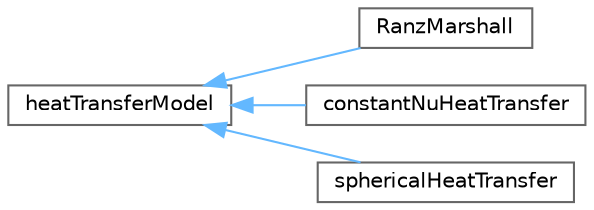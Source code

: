 digraph "Graphical Class Hierarchy"
{
 // LATEX_PDF_SIZE
  bgcolor="transparent";
  edge [fontname=Helvetica,fontsize=10,labelfontname=Helvetica,labelfontsize=10];
  node [fontname=Helvetica,fontsize=10,shape=box,height=0.2,width=0.4];
  rankdir="LR";
  Node0 [id="Node000000",label="heatTransferModel",height=0.2,width=0.4,color="grey40", fillcolor="white", style="filled",URL="$classFoam_1_1heatTransferModel.html",tooltip=" "];
  Node0 -> Node1 [id="edge4770_Node000000_Node000001",dir="back",color="steelblue1",style="solid",tooltip=" "];
  Node1 [id="Node000001",label="RanzMarshall",height=0.2,width=0.4,color="grey40", fillcolor="white", style="filled",URL="$classFoam_1_1heatTransferModels_1_1RanzMarshall.html",tooltip="Ranz-Marshall correlation for turbulent heat transfer from the surface of a sphere to the surrounding..."];
  Node0 -> Node2 [id="edge4771_Node000000_Node000002",dir="back",color="steelblue1",style="solid",tooltip=" "];
  Node2 [id="Node000002",label="constantNuHeatTransfer",height=0.2,width=0.4,color="grey40", fillcolor="white", style="filled",URL="$classFoam_1_1heatTransferModels_1_1constantNuHeatTransfer.html",tooltip="Model which applies a user provided constant Nusselt number for interfacial heat transfer."];
  Node0 -> Node3 [id="edge4772_Node000000_Node000003",dir="back",color="steelblue1",style="solid",tooltip=" "];
  Node3 [id="Node000003",label="sphericalHeatTransfer",height=0.2,width=0.4,color="grey40", fillcolor="white", style="filled",URL="$classFoam_1_1heatTransferModels_1_1sphericalHeatTransfer.html",tooltip="Model which applies an analytical solution for heat transfer from the surface of a sphere to the flui..."];
}
